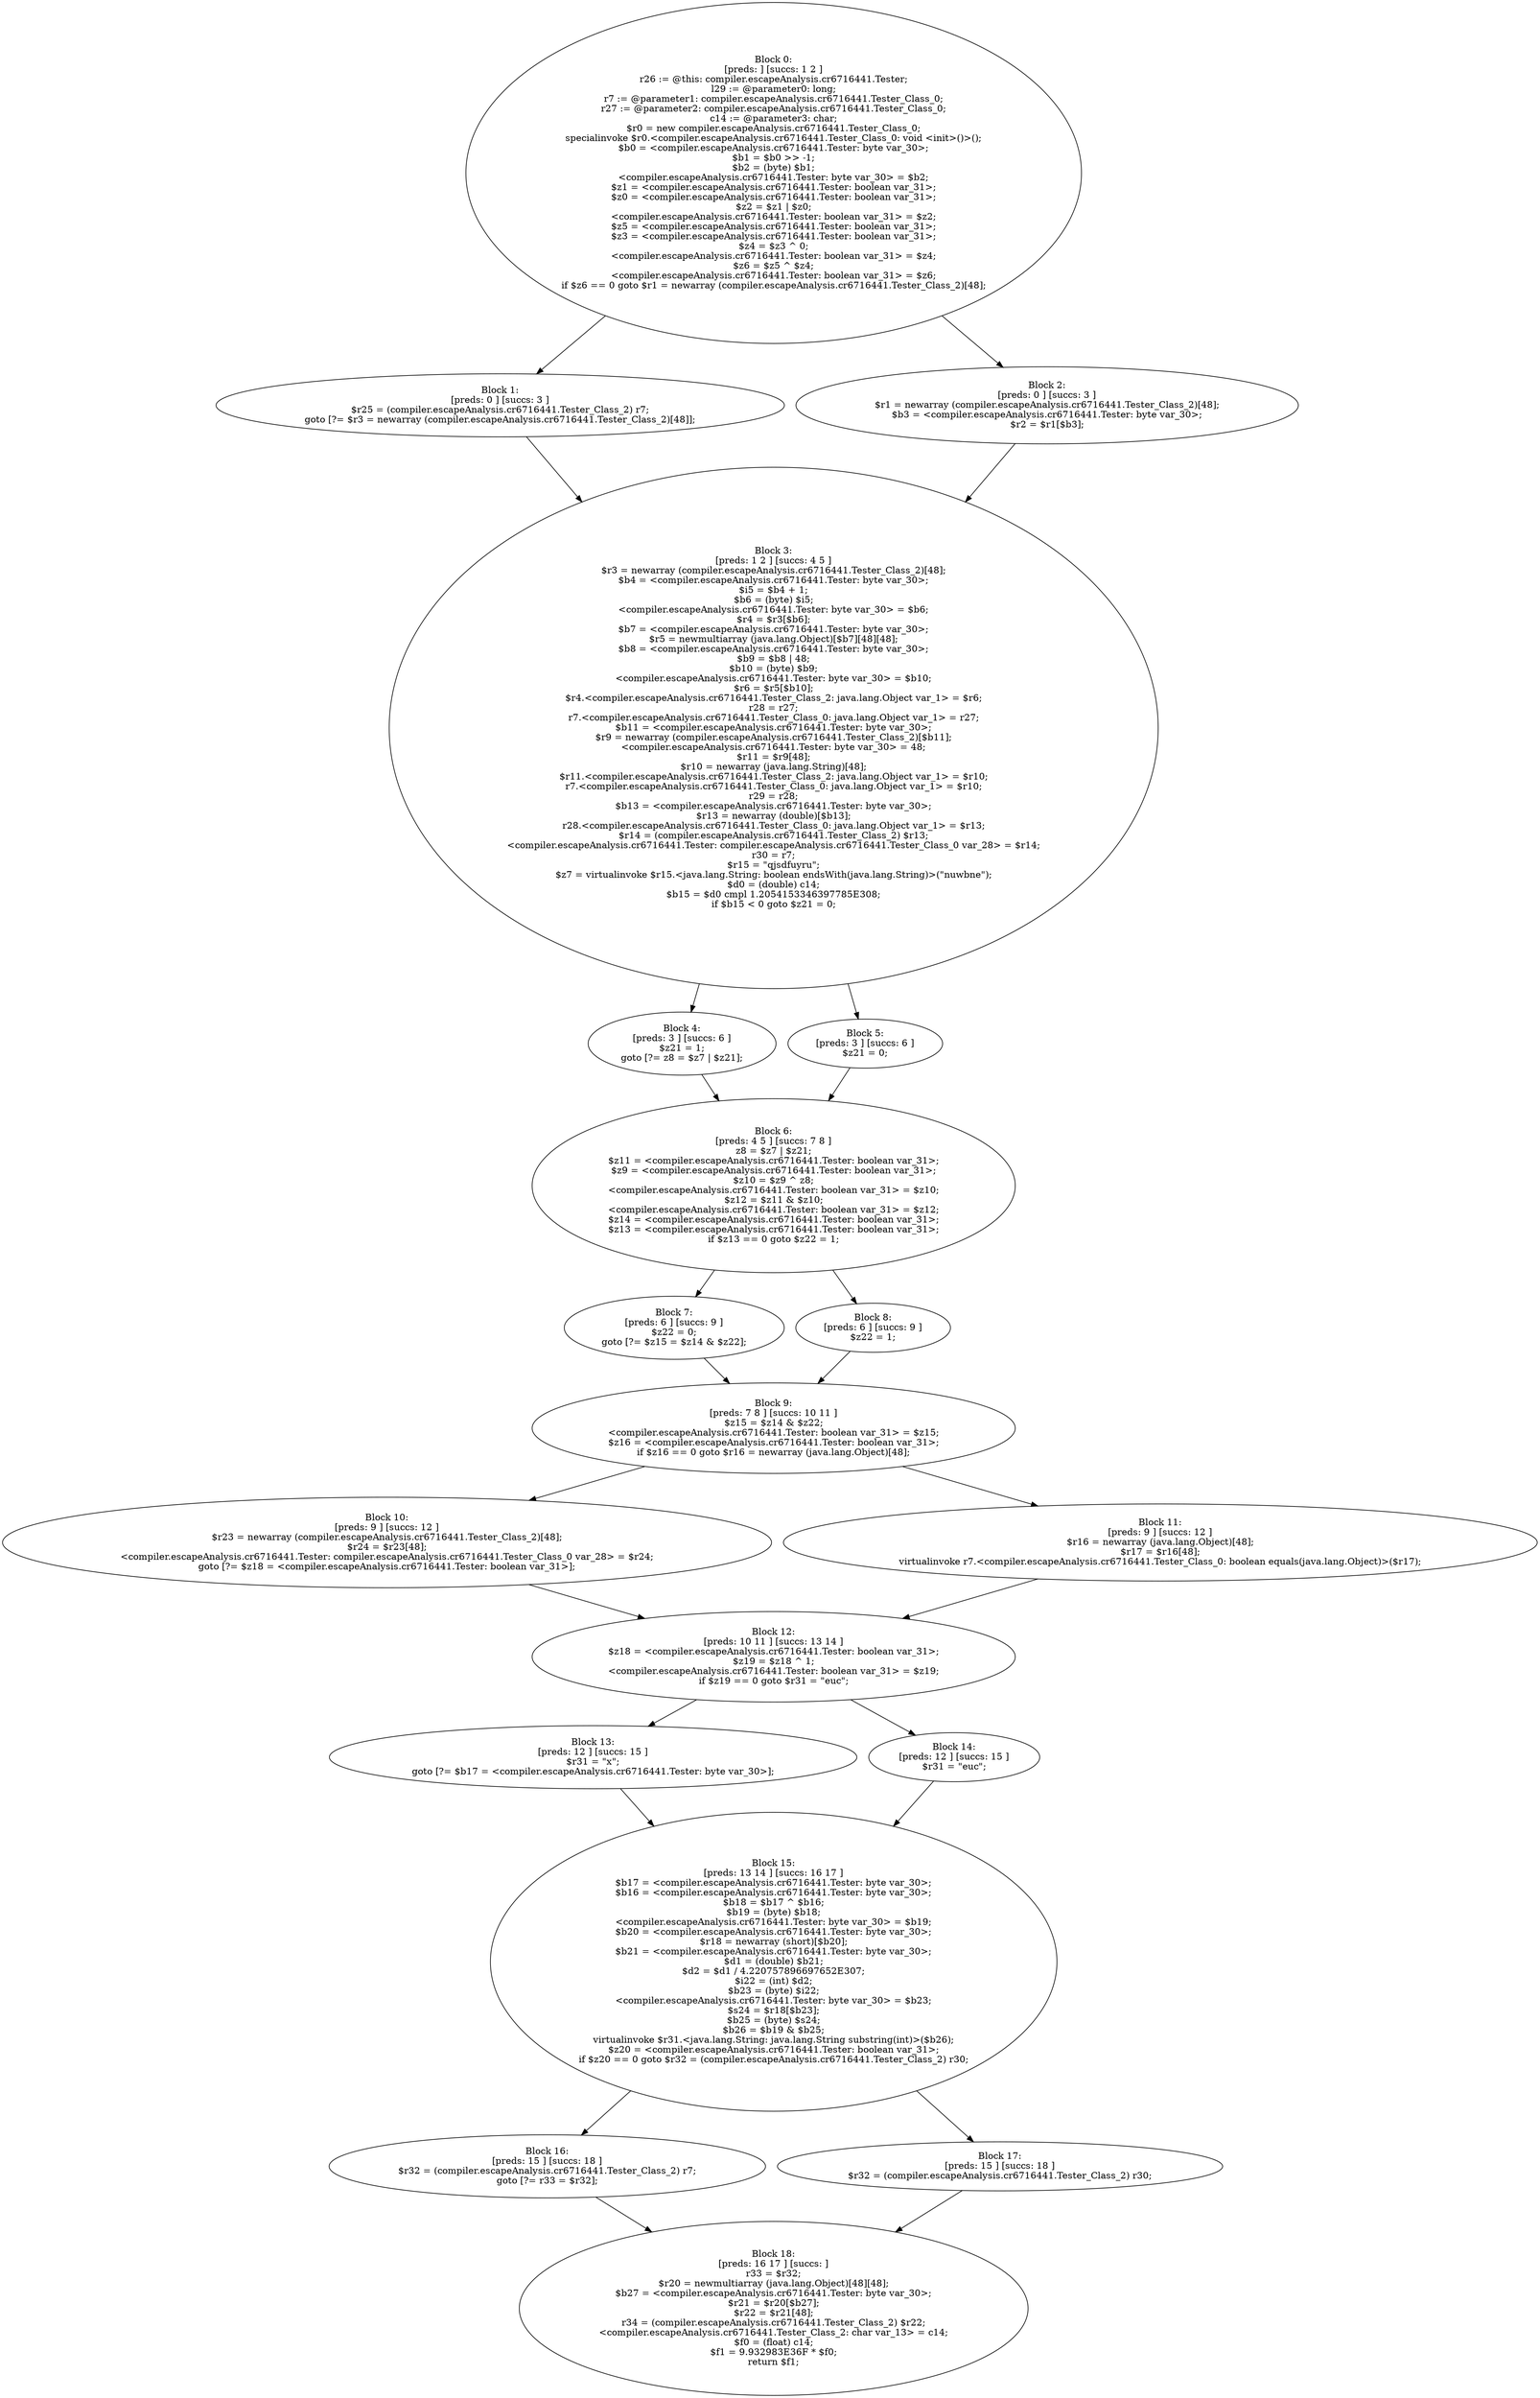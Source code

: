 digraph "unitGraph" {
    "Block 0:
[preds: ] [succs: 1 2 ]
r26 := @this: compiler.escapeAnalysis.cr6716441.Tester;
l29 := @parameter0: long;
r7 := @parameter1: compiler.escapeAnalysis.cr6716441.Tester_Class_0;
r27 := @parameter2: compiler.escapeAnalysis.cr6716441.Tester_Class_0;
c14 := @parameter3: char;
$r0 = new compiler.escapeAnalysis.cr6716441.Tester_Class_0;
specialinvoke $r0.<compiler.escapeAnalysis.cr6716441.Tester_Class_0: void <init>()>();
$b0 = <compiler.escapeAnalysis.cr6716441.Tester: byte var_30>;
$b1 = $b0 >> -1;
$b2 = (byte) $b1;
<compiler.escapeAnalysis.cr6716441.Tester: byte var_30> = $b2;
$z1 = <compiler.escapeAnalysis.cr6716441.Tester: boolean var_31>;
$z0 = <compiler.escapeAnalysis.cr6716441.Tester: boolean var_31>;
$z2 = $z1 | $z0;
<compiler.escapeAnalysis.cr6716441.Tester: boolean var_31> = $z2;
$z5 = <compiler.escapeAnalysis.cr6716441.Tester: boolean var_31>;
$z3 = <compiler.escapeAnalysis.cr6716441.Tester: boolean var_31>;
$z4 = $z3 ^ 0;
<compiler.escapeAnalysis.cr6716441.Tester: boolean var_31> = $z4;
$z6 = $z5 ^ $z4;
<compiler.escapeAnalysis.cr6716441.Tester: boolean var_31> = $z6;
if $z6 == 0 goto $r1 = newarray (compiler.escapeAnalysis.cr6716441.Tester_Class_2)[48];
"
    "Block 1:
[preds: 0 ] [succs: 3 ]
$r25 = (compiler.escapeAnalysis.cr6716441.Tester_Class_2) r7;
goto [?= $r3 = newarray (compiler.escapeAnalysis.cr6716441.Tester_Class_2)[48]];
"
    "Block 2:
[preds: 0 ] [succs: 3 ]
$r1 = newarray (compiler.escapeAnalysis.cr6716441.Tester_Class_2)[48];
$b3 = <compiler.escapeAnalysis.cr6716441.Tester: byte var_30>;
$r2 = $r1[$b3];
"
    "Block 3:
[preds: 1 2 ] [succs: 4 5 ]
$r3 = newarray (compiler.escapeAnalysis.cr6716441.Tester_Class_2)[48];
$b4 = <compiler.escapeAnalysis.cr6716441.Tester: byte var_30>;
$i5 = $b4 + 1;
$b6 = (byte) $i5;
<compiler.escapeAnalysis.cr6716441.Tester: byte var_30> = $b6;
$r4 = $r3[$b6];
$b7 = <compiler.escapeAnalysis.cr6716441.Tester: byte var_30>;
$r5 = newmultiarray (java.lang.Object)[$b7][48][48];
$b8 = <compiler.escapeAnalysis.cr6716441.Tester: byte var_30>;
$b9 = $b8 | 48;
$b10 = (byte) $b9;
<compiler.escapeAnalysis.cr6716441.Tester: byte var_30> = $b10;
$r6 = $r5[$b10];
$r4.<compiler.escapeAnalysis.cr6716441.Tester_Class_2: java.lang.Object var_1> = $r6;
r28 = r27;
r7.<compiler.escapeAnalysis.cr6716441.Tester_Class_0: java.lang.Object var_1> = r27;
$b11 = <compiler.escapeAnalysis.cr6716441.Tester: byte var_30>;
$r9 = newarray (compiler.escapeAnalysis.cr6716441.Tester_Class_2)[$b11];
<compiler.escapeAnalysis.cr6716441.Tester: byte var_30> = 48;
$r11 = $r9[48];
$r10 = newarray (java.lang.String)[48];
$r11.<compiler.escapeAnalysis.cr6716441.Tester_Class_2: java.lang.Object var_1> = $r10;
r7.<compiler.escapeAnalysis.cr6716441.Tester_Class_0: java.lang.Object var_1> = $r10;
r29 = r28;
$b13 = <compiler.escapeAnalysis.cr6716441.Tester: byte var_30>;
$r13 = newarray (double)[$b13];
r28.<compiler.escapeAnalysis.cr6716441.Tester_Class_0: java.lang.Object var_1> = $r13;
$r14 = (compiler.escapeAnalysis.cr6716441.Tester_Class_2) $r13;
<compiler.escapeAnalysis.cr6716441.Tester: compiler.escapeAnalysis.cr6716441.Tester_Class_0 var_28> = $r14;
r30 = r7;
$r15 = \"qjsdfuyru\";
$z7 = virtualinvoke $r15.<java.lang.String: boolean endsWith(java.lang.String)>(\"nuwbne\");
$d0 = (double) c14;
$b15 = $d0 cmpl 1.2054153346397785E308;
if $b15 < 0 goto $z21 = 0;
"
    "Block 4:
[preds: 3 ] [succs: 6 ]
$z21 = 1;
goto [?= z8 = $z7 | $z21];
"
    "Block 5:
[preds: 3 ] [succs: 6 ]
$z21 = 0;
"
    "Block 6:
[preds: 4 5 ] [succs: 7 8 ]
z8 = $z7 | $z21;
$z11 = <compiler.escapeAnalysis.cr6716441.Tester: boolean var_31>;
$z9 = <compiler.escapeAnalysis.cr6716441.Tester: boolean var_31>;
$z10 = $z9 ^ z8;
<compiler.escapeAnalysis.cr6716441.Tester: boolean var_31> = $z10;
$z12 = $z11 & $z10;
<compiler.escapeAnalysis.cr6716441.Tester: boolean var_31> = $z12;
$z14 = <compiler.escapeAnalysis.cr6716441.Tester: boolean var_31>;
$z13 = <compiler.escapeAnalysis.cr6716441.Tester: boolean var_31>;
if $z13 == 0 goto $z22 = 1;
"
    "Block 7:
[preds: 6 ] [succs: 9 ]
$z22 = 0;
goto [?= $z15 = $z14 & $z22];
"
    "Block 8:
[preds: 6 ] [succs: 9 ]
$z22 = 1;
"
    "Block 9:
[preds: 7 8 ] [succs: 10 11 ]
$z15 = $z14 & $z22;
<compiler.escapeAnalysis.cr6716441.Tester: boolean var_31> = $z15;
$z16 = <compiler.escapeAnalysis.cr6716441.Tester: boolean var_31>;
if $z16 == 0 goto $r16 = newarray (java.lang.Object)[48];
"
    "Block 10:
[preds: 9 ] [succs: 12 ]
$r23 = newarray (compiler.escapeAnalysis.cr6716441.Tester_Class_2)[48];
$r24 = $r23[48];
<compiler.escapeAnalysis.cr6716441.Tester: compiler.escapeAnalysis.cr6716441.Tester_Class_0 var_28> = $r24;
goto [?= $z18 = <compiler.escapeAnalysis.cr6716441.Tester: boolean var_31>];
"
    "Block 11:
[preds: 9 ] [succs: 12 ]
$r16 = newarray (java.lang.Object)[48];
$r17 = $r16[48];
virtualinvoke r7.<compiler.escapeAnalysis.cr6716441.Tester_Class_0: boolean equals(java.lang.Object)>($r17);
"
    "Block 12:
[preds: 10 11 ] [succs: 13 14 ]
$z18 = <compiler.escapeAnalysis.cr6716441.Tester: boolean var_31>;
$z19 = $z18 ^ 1;
<compiler.escapeAnalysis.cr6716441.Tester: boolean var_31> = $z19;
if $z19 == 0 goto $r31 = \"euc\";
"
    "Block 13:
[preds: 12 ] [succs: 15 ]
$r31 = \"x\";
goto [?= $b17 = <compiler.escapeAnalysis.cr6716441.Tester: byte var_30>];
"
    "Block 14:
[preds: 12 ] [succs: 15 ]
$r31 = \"euc\";
"
    "Block 15:
[preds: 13 14 ] [succs: 16 17 ]
$b17 = <compiler.escapeAnalysis.cr6716441.Tester: byte var_30>;
$b16 = <compiler.escapeAnalysis.cr6716441.Tester: byte var_30>;
$b18 = $b17 ^ $b16;
$b19 = (byte) $b18;
<compiler.escapeAnalysis.cr6716441.Tester: byte var_30> = $b19;
$b20 = <compiler.escapeAnalysis.cr6716441.Tester: byte var_30>;
$r18 = newarray (short)[$b20];
$b21 = <compiler.escapeAnalysis.cr6716441.Tester: byte var_30>;
$d1 = (double) $b21;
$d2 = $d1 / 4.220757896697652E307;
$i22 = (int) $d2;
$b23 = (byte) $i22;
<compiler.escapeAnalysis.cr6716441.Tester: byte var_30> = $b23;
$s24 = $r18[$b23];
$b25 = (byte) $s24;
$b26 = $b19 & $b25;
virtualinvoke $r31.<java.lang.String: java.lang.String substring(int)>($b26);
$z20 = <compiler.escapeAnalysis.cr6716441.Tester: boolean var_31>;
if $z20 == 0 goto $r32 = (compiler.escapeAnalysis.cr6716441.Tester_Class_2) r30;
"
    "Block 16:
[preds: 15 ] [succs: 18 ]
$r32 = (compiler.escapeAnalysis.cr6716441.Tester_Class_2) r7;
goto [?= r33 = $r32];
"
    "Block 17:
[preds: 15 ] [succs: 18 ]
$r32 = (compiler.escapeAnalysis.cr6716441.Tester_Class_2) r30;
"
    "Block 18:
[preds: 16 17 ] [succs: ]
r33 = $r32;
$r20 = newmultiarray (java.lang.Object)[48][48];
$b27 = <compiler.escapeAnalysis.cr6716441.Tester: byte var_30>;
$r21 = $r20[$b27];
$r22 = $r21[48];
r34 = (compiler.escapeAnalysis.cr6716441.Tester_Class_2) $r22;
<compiler.escapeAnalysis.cr6716441.Tester_Class_2: char var_13> = c14;
$f0 = (float) c14;
$f1 = 9.932983E36F * $f0;
return $f1;
"
    "Block 0:
[preds: ] [succs: 1 2 ]
r26 := @this: compiler.escapeAnalysis.cr6716441.Tester;
l29 := @parameter0: long;
r7 := @parameter1: compiler.escapeAnalysis.cr6716441.Tester_Class_0;
r27 := @parameter2: compiler.escapeAnalysis.cr6716441.Tester_Class_0;
c14 := @parameter3: char;
$r0 = new compiler.escapeAnalysis.cr6716441.Tester_Class_0;
specialinvoke $r0.<compiler.escapeAnalysis.cr6716441.Tester_Class_0: void <init>()>();
$b0 = <compiler.escapeAnalysis.cr6716441.Tester: byte var_30>;
$b1 = $b0 >> -1;
$b2 = (byte) $b1;
<compiler.escapeAnalysis.cr6716441.Tester: byte var_30> = $b2;
$z1 = <compiler.escapeAnalysis.cr6716441.Tester: boolean var_31>;
$z0 = <compiler.escapeAnalysis.cr6716441.Tester: boolean var_31>;
$z2 = $z1 | $z0;
<compiler.escapeAnalysis.cr6716441.Tester: boolean var_31> = $z2;
$z5 = <compiler.escapeAnalysis.cr6716441.Tester: boolean var_31>;
$z3 = <compiler.escapeAnalysis.cr6716441.Tester: boolean var_31>;
$z4 = $z3 ^ 0;
<compiler.escapeAnalysis.cr6716441.Tester: boolean var_31> = $z4;
$z6 = $z5 ^ $z4;
<compiler.escapeAnalysis.cr6716441.Tester: boolean var_31> = $z6;
if $z6 == 0 goto $r1 = newarray (compiler.escapeAnalysis.cr6716441.Tester_Class_2)[48];
"->"Block 1:
[preds: 0 ] [succs: 3 ]
$r25 = (compiler.escapeAnalysis.cr6716441.Tester_Class_2) r7;
goto [?= $r3 = newarray (compiler.escapeAnalysis.cr6716441.Tester_Class_2)[48]];
";
    "Block 0:
[preds: ] [succs: 1 2 ]
r26 := @this: compiler.escapeAnalysis.cr6716441.Tester;
l29 := @parameter0: long;
r7 := @parameter1: compiler.escapeAnalysis.cr6716441.Tester_Class_0;
r27 := @parameter2: compiler.escapeAnalysis.cr6716441.Tester_Class_0;
c14 := @parameter3: char;
$r0 = new compiler.escapeAnalysis.cr6716441.Tester_Class_0;
specialinvoke $r0.<compiler.escapeAnalysis.cr6716441.Tester_Class_0: void <init>()>();
$b0 = <compiler.escapeAnalysis.cr6716441.Tester: byte var_30>;
$b1 = $b0 >> -1;
$b2 = (byte) $b1;
<compiler.escapeAnalysis.cr6716441.Tester: byte var_30> = $b2;
$z1 = <compiler.escapeAnalysis.cr6716441.Tester: boolean var_31>;
$z0 = <compiler.escapeAnalysis.cr6716441.Tester: boolean var_31>;
$z2 = $z1 | $z0;
<compiler.escapeAnalysis.cr6716441.Tester: boolean var_31> = $z2;
$z5 = <compiler.escapeAnalysis.cr6716441.Tester: boolean var_31>;
$z3 = <compiler.escapeAnalysis.cr6716441.Tester: boolean var_31>;
$z4 = $z3 ^ 0;
<compiler.escapeAnalysis.cr6716441.Tester: boolean var_31> = $z4;
$z6 = $z5 ^ $z4;
<compiler.escapeAnalysis.cr6716441.Tester: boolean var_31> = $z6;
if $z6 == 0 goto $r1 = newarray (compiler.escapeAnalysis.cr6716441.Tester_Class_2)[48];
"->"Block 2:
[preds: 0 ] [succs: 3 ]
$r1 = newarray (compiler.escapeAnalysis.cr6716441.Tester_Class_2)[48];
$b3 = <compiler.escapeAnalysis.cr6716441.Tester: byte var_30>;
$r2 = $r1[$b3];
";
    "Block 1:
[preds: 0 ] [succs: 3 ]
$r25 = (compiler.escapeAnalysis.cr6716441.Tester_Class_2) r7;
goto [?= $r3 = newarray (compiler.escapeAnalysis.cr6716441.Tester_Class_2)[48]];
"->"Block 3:
[preds: 1 2 ] [succs: 4 5 ]
$r3 = newarray (compiler.escapeAnalysis.cr6716441.Tester_Class_2)[48];
$b4 = <compiler.escapeAnalysis.cr6716441.Tester: byte var_30>;
$i5 = $b4 + 1;
$b6 = (byte) $i5;
<compiler.escapeAnalysis.cr6716441.Tester: byte var_30> = $b6;
$r4 = $r3[$b6];
$b7 = <compiler.escapeAnalysis.cr6716441.Tester: byte var_30>;
$r5 = newmultiarray (java.lang.Object)[$b7][48][48];
$b8 = <compiler.escapeAnalysis.cr6716441.Tester: byte var_30>;
$b9 = $b8 | 48;
$b10 = (byte) $b9;
<compiler.escapeAnalysis.cr6716441.Tester: byte var_30> = $b10;
$r6 = $r5[$b10];
$r4.<compiler.escapeAnalysis.cr6716441.Tester_Class_2: java.lang.Object var_1> = $r6;
r28 = r27;
r7.<compiler.escapeAnalysis.cr6716441.Tester_Class_0: java.lang.Object var_1> = r27;
$b11 = <compiler.escapeAnalysis.cr6716441.Tester: byte var_30>;
$r9 = newarray (compiler.escapeAnalysis.cr6716441.Tester_Class_2)[$b11];
<compiler.escapeAnalysis.cr6716441.Tester: byte var_30> = 48;
$r11 = $r9[48];
$r10 = newarray (java.lang.String)[48];
$r11.<compiler.escapeAnalysis.cr6716441.Tester_Class_2: java.lang.Object var_1> = $r10;
r7.<compiler.escapeAnalysis.cr6716441.Tester_Class_0: java.lang.Object var_1> = $r10;
r29 = r28;
$b13 = <compiler.escapeAnalysis.cr6716441.Tester: byte var_30>;
$r13 = newarray (double)[$b13];
r28.<compiler.escapeAnalysis.cr6716441.Tester_Class_0: java.lang.Object var_1> = $r13;
$r14 = (compiler.escapeAnalysis.cr6716441.Tester_Class_2) $r13;
<compiler.escapeAnalysis.cr6716441.Tester: compiler.escapeAnalysis.cr6716441.Tester_Class_0 var_28> = $r14;
r30 = r7;
$r15 = \"qjsdfuyru\";
$z7 = virtualinvoke $r15.<java.lang.String: boolean endsWith(java.lang.String)>(\"nuwbne\");
$d0 = (double) c14;
$b15 = $d0 cmpl 1.2054153346397785E308;
if $b15 < 0 goto $z21 = 0;
";
    "Block 2:
[preds: 0 ] [succs: 3 ]
$r1 = newarray (compiler.escapeAnalysis.cr6716441.Tester_Class_2)[48];
$b3 = <compiler.escapeAnalysis.cr6716441.Tester: byte var_30>;
$r2 = $r1[$b3];
"->"Block 3:
[preds: 1 2 ] [succs: 4 5 ]
$r3 = newarray (compiler.escapeAnalysis.cr6716441.Tester_Class_2)[48];
$b4 = <compiler.escapeAnalysis.cr6716441.Tester: byte var_30>;
$i5 = $b4 + 1;
$b6 = (byte) $i5;
<compiler.escapeAnalysis.cr6716441.Tester: byte var_30> = $b6;
$r4 = $r3[$b6];
$b7 = <compiler.escapeAnalysis.cr6716441.Tester: byte var_30>;
$r5 = newmultiarray (java.lang.Object)[$b7][48][48];
$b8 = <compiler.escapeAnalysis.cr6716441.Tester: byte var_30>;
$b9 = $b8 | 48;
$b10 = (byte) $b9;
<compiler.escapeAnalysis.cr6716441.Tester: byte var_30> = $b10;
$r6 = $r5[$b10];
$r4.<compiler.escapeAnalysis.cr6716441.Tester_Class_2: java.lang.Object var_1> = $r6;
r28 = r27;
r7.<compiler.escapeAnalysis.cr6716441.Tester_Class_0: java.lang.Object var_1> = r27;
$b11 = <compiler.escapeAnalysis.cr6716441.Tester: byte var_30>;
$r9 = newarray (compiler.escapeAnalysis.cr6716441.Tester_Class_2)[$b11];
<compiler.escapeAnalysis.cr6716441.Tester: byte var_30> = 48;
$r11 = $r9[48];
$r10 = newarray (java.lang.String)[48];
$r11.<compiler.escapeAnalysis.cr6716441.Tester_Class_2: java.lang.Object var_1> = $r10;
r7.<compiler.escapeAnalysis.cr6716441.Tester_Class_0: java.lang.Object var_1> = $r10;
r29 = r28;
$b13 = <compiler.escapeAnalysis.cr6716441.Tester: byte var_30>;
$r13 = newarray (double)[$b13];
r28.<compiler.escapeAnalysis.cr6716441.Tester_Class_0: java.lang.Object var_1> = $r13;
$r14 = (compiler.escapeAnalysis.cr6716441.Tester_Class_2) $r13;
<compiler.escapeAnalysis.cr6716441.Tester: compiler.escapeAnalysis.cr6716441.Tester_Class_0 var_28> = $r14;
r30 = r7;
$r15 = \"qjsdfuyru\";
$z7 = virtualinvoke $r15.<java.lang.String: boolean endsWith(java.lang.String)>(\"nuwbne\");
$d0 = (double) c14;
$b15 = $d0 cmpl 1.2054153346397785E308;
if $b15 < 0 goto $z21 = 0;
";
    "Block 3:
[preds: 1 2 ] [succs: 4 5 ]
$r3 = newarray (compiler.escapeAnalysis.cr6716441.Tester_Class_2)[48];
$b4 = <compiler.escapeAnalysis.cr6716441.Tester: byte var_30>;
$i5 = $b4 + 1;
$b6 = (byte) $i5;
<compiler.escapeAnalysis.cr6716441.Tester: byte var_30> = $b6;
$r4 = $r3[$b6];
$b7 = <compiler.escapeAnalysis.cr6716441.Tester: byte var_30>;
$r5 = newmultiarray (java.lang.Object)[$b7][48][48];
$b8 = <compiler.escapeAnalysis.cr6716441.Tester: byte var_30>;
$b9 = $b8 | 48;
$b10 = (byte) $b9;
<compiler.escapeAnalysis.cr6716441.Tester: byte var_30> = $b10;
$r6 = $r5[$b10];
$r4.<compiler.escapeAnalysis.cr6716441.Tester_Class_2: java.lang.Object var_1> = $r6;
r28 = r27;
r7.<compiler.escapeAnalysis.cr6716441.Tester_Class_0: java.lang.Object var_1> = r27;
$b11 = <compiler.escapeAnalysis.cr6716441.Tester: byte var_30>;
$r9 = newarray (compiler.escapeAnalysis.cr6716441.Tester_Class_2)[$b11];
<compiler.escapeAnalysis.cr6716441.Tester: byte var_30> = 48;
$r11 = $r9[48];
$r10 = newarray (java.lang.String)[48];
$r11.<compiler.escapeAnalysis.cr6716441.Tester_Class_2: java.lang.Object var_1> = $r10;
r7.<compiler.escapeAnalysis.cr6716441.Tester_Class_0: java.lang.Object var_1> = $r10;
r29 = r28;
$b13 = <compiler.escapeAnalysis.cr6716441.Tester: byte var_30>;
$r13 = newarray (double)[$b13];
r28.<compiler.escapeAnalysis.cr6716441.Tester_Class_0: java.lang.Object var_1> = $r13;
$r14 = (compiler.escapeAnalysis.cr6716441.Tester_Class_2) $r13;
<compiler.escapeAnalysis.cr6716441.Tester: compiler.escapeAnalysis.cr6716441.Tester_Class_0 var_28> = $r14;
r30 = r7;
$r15 = \"qjsdfuyru\";
$z7 = virtualinvoke $r15.<java.lang.String: boolean endsWith(java.lang.String)>(\"nuwbne\");
$d0 = (double) c14;
$b15 = $d0 cmpl 1.2054153346397785E308;
if $b15 < 0 goto $z21 = 0;
"->"Block 4:
[preds: 3 ] [succs: 6 ]
$z21 = 1;
goto [?= z8 = $z7 | $z21];
";
    "Block 3:
[preds: 1 2 ] [succs: 4 5 ]
$r3 = newarray (compiler.escapeAnalysis.cr6716441.Tester_Class_2)[48];
$b4 = <compiler.escapeAnalysis.cr6716441.Tester: byte var_30>;
$i5 = $b4 + 1;
$b6 = (byte) $i5;
<compiler.escapeAnalysis.cr6716441.Tester: byte var_30> = $b6;
$r4 = $r3[$b6];
$b7 = <compiler.escapeAnalysis.cr6716441.Tester: byte var_30>;
$r5 = newmultiarray (java.lang.Object)[$b7][48][48];
$b8 = <compiler.escapeAnalysis.cr6716441.Tester: byte var_30>;
$b9 = $b8 | 48;
$b10 = (byte) $b9;
<compiler.escapeAnalysis.cr6716441.Tester: byte var_30> = $b10;
$r6 = $r5[$b10];
$r4.<compiler.escapeAnalysis.cr6716441.Tester_Class_2: java.lang.Object var_1> = $r6;
r28 = r27;
r7.<compiler.escapeAnalysis.cr6716441.Tester_Class_0: java.lang.Object var_1> = r27;
$b11 = <compiler.escapeAnalysis.cr6716441.Tester: byte var_30>;
$r9 = newarray (compiler.escapeAnalysis.cr6716441.Tester_Class_2)[$b11];
<compiler.escapeAnalysis.cr6716441.Tester: byte var_30> = 48;
$r11 = $r9[48];
$r10 = newarray (java.lang.String)[48];
$r11.<compiler.escapeAnalysis.cr6716441.Tester_Class_2: java.lang.Object var_1> = $r10;
r7.<compiler.escapeAnalysis.cr6716441.Tester_Class_0: java.lang.Object var_1> = $r10;
r29 = r28;
$b13 = <compiler.escapeAnalysis.cr6716441.Tester: byte var_30>;
$r13 = newarray (double)[$b13];
r28.<compiler.escapeAnalysis.cr6716441.Tester_Class_0: java.lang.Object var_1> = $r13;
$r14 = (compiler.escapeAnalysis.cr6716441.Tester_Class_2) $r13;
<compiler.escapeAnalysis.cr6716441.Tester: compiler.escapeAnalysis.cr6716441.Tester_Class_0 var_28> = $r14;
r30 = r7;
$r15 = \"qjsdfuyru\";
$z7 = virtualinvoke $r15.<java.lang.String: boolean endsWith(java.lang.String)>(\"nuwbne\");
$d0 = (double) c14;
$b15 = $d0 cmpl 1.2054153346397785E308;
if $b15 < 0 goto $z21 = 0;
"->"Block 5:
[preds: 3 ] [succs: 6 ]
$z21 = 0;
";
    "Block 4:
[preds: 3 ] [succs: 6 ]
$z21 = 1;
goto [?= z8 = $z7 | $z21];
"->"Block 6:
[preds: 4 5 ] [succs: 7 8 ]
z8 = $z7 | $z21;
$z11 = <compiler.escapeAnalysis.cr6716441.Tester: boolean var_31>;
$z9 = <compiler.escapeAnalysis.cr6716441.Tester: boolean var_31>;
$z10 = $z9 ^ z8;
<compiler.escapeAnalysis.cr6716441.Tester: boolean var_31> = $z10;
$z12 = $z11 & $z10;
<compiler.escapeAnalysis.cr6716441.Tester: boolean var_31> = $z12;
$z14 = <compiler.escapeAnalysis.cr6716441.Tester: boolean var_31>;
$z13 = <compiler.escapeAnalysis.cr6716441.Tester: boolean var_31>;
if $z13 == 0 goto $z22 = 1;
";
    "Block 5:
[preds: 3 ] [succs: 6 ]
$z21 = 0;
"->"Block 6:
[preds: 4 5 ] [succs: 7 8 ]
z8 = $z7 | $z21;
$z11 = <compiler.escapeAnalysis.cr6716441.Tester: boolean var_31>;
$z9 = <compiler.escapeAnalysis.cr6716441.Tester: boolean var_31>;
$z10 = $z9 ^ z8;
<compiler.escapeAnalysis.cr6716441.Tester: boolean var_31> = $z10;
$z12 = $z11 & $z10;
<compiler.escapeAnalysis.cr6716441.Tester: boolean var_31> = $z12;
$z14 = <compiler.escapeAnalysis.cr6716441.Tester: boolean var_31>;
$z13 = <compiler.escapeAnalysis.cr6716441.Tester: boolean var_31>;
if $z13 == 0 goto $z22 = 1;
";
    "Block 6:
[preds: 4 5 ] [succs: 7 8 ]
z8 = $z7 | $z21;
$z11 = <compiler.escapeAnalysis.cr6716441.Tester: boolean var_31>;
$z9 = <compiler.escapeAnalysis.cr6716441.Tester: boolean var_31>;
$z10 = $z9 ^ z8;
<compiler.escapeAnalysis.cr6716441.Tester: boolean var_31> = $z10;
$z12 = $z11 & $z10;
<compiler.escapeAnalysis.cr6716441.Tester: boolean var_31> = $z12;
$z14 = <compiler.escapeAnalysis.cr6716441.Tester: boolean var_31>;
$z13 = <compiler.escapeAnalysis.cr6716441.Tester: boolean var_31>;
if $z13 == 0 goto $z22 = 1;
"->"Block 7:
[preds: 6 ] [succs: 9 ]
$z22 = 0;
goto [?= $z15 = $z14 & $z22];
";
    "Block 6:
[preds: 4 5 ] [succs: 7 8 ]
z8 = $z7 | $z21;
$z11 = <compiler.escapeAnalysis.cr6716441.Tester: boolean var_31>;
$z9 = <compiler.escapeAnalysis.cr6716441.Tester: boolean var_31>;
$z10 = $z9 ^ z8;
<compiler.escapeAnalysis.cr6716441.Tester: boolean var_31> = $z10;
$z12 = $z11 & $z10;
<compiler.escapeAnalysis.cr6716441.Tester: boolean var_31> = $z12;
$z14 = <compiler.escapeAnalysis.cr6716441.Tester: boolean var_31>;
$z13 = <compiler.escapeAnalysis.cr6716441.Tester: boolean var_31>;
if $z13 == 0 goto $z22 = 1;
"->"Block 8:
[preds: 6 ] [succs: 9 ]
$z22 = 1;
";
    "Block 7:
[preds: 6 ] [succs: 9 ]
$z22 = 0;
goto [?= $z15 = $z14 & $z22];
"->"Block 9:
[preds: 7 8 ] [succs: 10 11 ]
$z15 = $z14 & $z22;
<compiler.escapeAnalysis.cr6716441.Tester: boolean var_31> = $z15;
$z16 = <compiler.escapeAnalysis.cr6716441.Tester: boolean var_31>;
if $z16 == 0 goto $r16 = newarray (java.lang.Object)[48];
";
    "Block 8:
[preds: 6 ] [succs: 9 ]
$z22 = 1;
"->"Block 9:
[preds: 7 8 ] [succs: 10 11 ]
$z15 = $z14 & $z22;
<compiler.escapeAnalysis.cr6716441.Tester: boolean var_31> = $z15;
$z16 = <compiler.escapeAnalysis.cr6716441.Tester: boolean var_31>;
if $z16 == 0 goto $r16 = newarray (java.lang.Object)[48];
";
    "Block 9:
[preds: 7 8 ] [succs: 10 11 ]
$z15 = $z14 & $z22;
<compiler.escapeAnalysis.cr6716441.Tester: boolean var_31> = $z15;
$z16 = <compiler.escapeAnalysis.cr6716441.Tester: boolean var_31>;
if $z16 == 0 goto $r16 = newarray (java.lang.Object)[48];
"->"Block 10:
[preds: 9 ] [succs: 12 ]
$r23 = newarray (compiler.escapeAnalysis.cr6716441.Tester_Class_2)[48];
$r24 = $r23[48];
<compiler.escapeAnalysis.cr6716441.Tester: compiler.escapeAnalysis.cr6716441.Tester_Class_0 var_28> = $r24;
goto [?= $z18 = <compiler.escapeAnalysis.cr6716441.Tester: boolean var_31>];
";
    "Block 9:
[preds: 7 8 ] [succs: 10 11 ]
$z15 = $z14 & $z22;
<compiler.escapeAnalysis.cr6716441.Tester: boolean var_31> = $z15;
$z16 = <compiler.escapeAnalysis.cr6716441.Tester: boolean var_31>;
if $z16 == 0 goto $r16 = newarray (java.lang.Object)[48];
"->"Block 11:
[preds: 9 ] [succs: 12 ]
$r16 = newarray (java.lang.Object)[48];
$r17 = $r16[48];
virtualinvoke r7.<compiler.escapeAnalysis.cr6716441.Tester_Class_0: boolean equals(java.lang.Object)>($r17);
";
    "Block 10:
[preds: 9 ] [succs: 12 ]
$r23 = newarray (compiler.escapeAnalysis.cr6716441.Tester_Class_2)[48];
$r24 = $r23[48];
<compiler.escapeAnalysis.cr6716441.Tester: compiler.escapeAnalysis.cr6716441.Tester_Class_0 var_28> = $r24;
goto [?= $z18 = <compiler.escapeAnalysis.cr6716441.Tester: boolean var_31>];
"->"Block 12:
[preds: 10 11 ] [succs: 13 14 ]
$z18 = <compiler.escapeAnalysis.cr6716441.Tester: boolean var_31>;
$z19 = $z18 ^ 1;
<compiler.escapeAnalysis.cr6716441.Tester: boolean var_31> = $z19;
if $z19 == 0 goto $r31 = \"euc\";
";
    "Block 11:
[preds: 9 ] [succs: 12 ]
$r16 = newarray (java.lang.Object)[48];
$r17 = $r16[48];
virtualinvoke r7.<compiler.escapeAnalysis.cr6716441.Tester_Class_0: boolean equals(java.lang.Object)>($r17);
"->"Block 12:
[preds: 10 11 ] [succs: 13 14 ]
$z18 = <compiler.escapeAnalysis.cr6716441.Tester: boolean var_31>;
$z19 = $z18 ^ 1;
<compiler.escapeAnalysis.cr6716441.Tester: boolean var_31> = $z19;
if $z19 == 0 goto $r31 = \"euc\";
";
    "Block 12:
[preds: 10 11 ] [succs: 13 14 ]
$z18 = <compiler.escapeAnalysis.cr6716441.Tester: boolean var_31>;
$z19 = $z18 ^ 1;
<compiler.escapeAnalysis.cr6716441.Tester: boolean var_31> = $z19;
if $z19 == 0 goto $r31 = \"euc\";
"->"Block 13:
[preds: 12 ] [succs: 15 ]
$r31 = \"x\";
goto [?= $b17 = <compiler.escapeAnalysis.cr6716441.Tester: byte var_30>];
";
    "Block 12:
[preds: 10 11 ] [succs: 13 14 ]
$z18 = <compiler.escapeAnalysis.cr6716441.Tester: boolean var_31>;
$z19 = $z18 ^ 1;
<compiler.escapeAnalysis.cr6716441.Tester: boolean var_31> = $z19;
if $z19 == 0 goto $r31 = \"euc\";
"->"Block 14:
[preds: 12 ] [succs: 15 ]
$r31 = \"euc\";
";
    "Block 13:
[preds: 12 ] [succs: 15 ]
$r31 = \"x\";
goto [?= $b17 = <compiler.escapeAnalysis.cr6716441.Tester: byte var_30>];
"->"Block 15:
[preds: 13 14 ] [succs: 16 17 ]
$b17 = <compiler.escapeAnalysis.cr6716441.Tester: byte var_30>;
$b16 = <compiler.escapeAnalysis.cr6716441.Tester: byte var_30>;
$b18 = $b17 ^ $b16;
$b19 = (byte) $b18;
<compiler.escapeAnalysis.cr6716441.Tester: byte var_30> = $b19;
$b20 = <compiler.escapeAnalysis.cr6716441.Tester: byte var_30>;
$r18 = newarray (short)[$b20];
$b21 = <compiler.escapeAnalysis.cr6716441.Tester: byte var_30>;
$d1 = (double) $b21;
$d2 = $d1 / 4.220757896697652E307;
$i22 = (int) $d2;
$b23 = (byte) $i22;
<compiler.escapeAnalysis.cr6716441.Tester: byte var_30> = $b23;
$s24 = $r18[$b23];
$b25 = (byte) $s24;
$b26 = $b19 & $b25;
virtualinvoke $r31.<java.lang.String: java.lang.String substring(int)>($b26);
$z20 = <compiler.escapeAnalysis.cr6716441.Tester: boolean var_31>;
if $z20 == 0 goto $r32 = (compiler.escapeAnalysis.cr6716441.Tester_Class_2) r30;
";
    "Block 14:
[preds: 12 ] [succs: 15 ]
$r31 = \"euc\";
"->"Block 15:
[preds: 13 14 ] [succs: 16 17 ]
$b17 = <compiler.escapeAnalysis.cr6716441.Tester: byte var_30>;
$b16 = <compiler.escapeAnalysis.cr6716441.Tester: byte var_30>;
$b18 = $b17 ^ $b16;
$b19 = (byte) $b18;
<compiler.escapeAnalysis.cr6716441.Tester: byte var_30> = $b19;
$b20 = <compiler.escapeAnalysis.cr6716441.Tester: byte var_30>;
$r18 = newarray (short)[$b20];
$b21 = <compiler.escapeAnalysis.cr6716441.Tester: byte var_30>;
$d1 = (double) $b21;
$d2 = $d1 / 4.220757896697652E307;
$i22 = (int) $d2;
$b23 = (byte) $i22;
<compiler.escapeAnalysis.cr6716441.Tester: byte var_30> = $b23;
$s24 = $r18[$b23];
$b25 = (byte) $s24;
$b26 = $b19 & $b25;
virtualinvoke $r31.<java.lang.String: java.lang.String substring(int)>($b26);
$z20 = <compiler.escapeAnalysis.cr6716441.Tester: boolean var_31>;
if $z20 == 0 goto $r32 = (compiler.escapeAnalysis.cr6716441.Tester_Class_2) r30;
";
    "Block 15:
[preds: 13 14 ] [succs: 16 17 ]
$b17 = <compiler.escapeAnalysis.cr6716441.Tester: byte var_30>;
$b16 = <compiler.escapeAnalysis.cr6716441.Tester: byte var_30>;
$b18 = $b17 ^ $b16;
$b19 = (byte) $b18;
<compiler.escapeAnalysis.cr6716441.Tester: byte var_30> = $b19;
$b20 = <compiler.escapeAnalysis.cr6716441.Tester: byte var_30>;
$r18 = newarray (short)[$b20];
$b21 = <compiler.escapeAnalysis.cr6716441.Tester: byte var_30>;
$d1 = (double) $b21;
$d2 = $d1 / 4.220757896697652E307;
$i22 = (int) $d2;
$b23 = (byte) $i22;
<compiler.escapeAnalysis.cr6716441.Tester: byte var_30> = $b23;
$s24 = $r18[$b23];
$b25 = (byte) $s24;
$b26 = $b19 & $b25;
virtualinvoke $r31.<java.lang.String: java.lang.String substring(int)>($b26);
$z20 = <compiler.escapeAnalysis.cr6716441.Tester: boolean var_31>;
if $z20 == 0 goto $r32 = (compiler.escapeAnalysis.cr6716441.Tester_Class_2) r30;
"->"Block 16:
[preds: 15 ] [succs: 18 ]
$r32 = (compiler.escapeAnalysis.cr6716441.Tester_Class_2) r7;
goto [?= r33 = $r32];
";
    "Block 15:
[preds: 13 14 ] [succs: 16 17 ]
$b17 = <compiler.escapeAnalysis.cr6716441.Tester: byte var_30>;
$b16 = <compiler.escapeAnalysis.cr6716441.Tester: byte var_30>;
$b18 = $b17 ^ $b16;
$b19 = (byte) $b18;
<compiler.escapeAnalysis.cr6716441.Tester: byte var_30> = $b19;
$b20 = <compiler.escapeAnalysis.cr6716441.Tester: byte var_30>;
$r18 = newarray (short)[$b20];
$b21 = <compiler.escapeAnalysis.cr6716441.Tester: byte var_30>;
$d1 = (double) $b21;
$d2 = $d1 / 4.220757896697652E307;
$i22 = (int) $d2;
$b23 = (byte) $i22;
<compiler.escapeAnalysis.cr6716441.Tester: byte var_30> = $b23;
$s24 = $r18[$b23];
$b25 = (byte) $s24;
$b26 = $b19 & $b25;
virtualinvoke $r31.<java.lang.String: java.lang.String substring(int)>($b26);
$z20 = <compiler.escapeAnalysis.cr6716441.Tester: boolean var_31>;
if $z20 == 0 goto $r32 = (compiler.escapeAnalysis.cr6716441.Tester_Class_2) r30;
"->"Block 17:
[preds: 15 ] [succs: 18 ]
$r32 = (compiler.escapeAnalysis.cr6716441.Tester_Class_2) r30;
";
    "Block 16:
[preds: 15 ] [succs: 18 ]
$r32 = (compiler.escapeAnalysis.cr6716441.Tester_Class_2) r7;
goto [?= r33 = $r32];
"->"Block 18:
[preds: 16 17 ] [succs: ]
r33 = $r32;
$r20 = newmultiarray (java.lang.Object)[48][48];
$b27 = <compiler.escapeAnalysis.cr6716441.Tester: byte var_30>;
$r21 = $r20[$b27];
$r22 = $r21[48];
r34 = (compiler.escapeAnalysis.cr6716441.Tester_Class_2) $r22;
<compiler.escapeAnalysis.cr6716441.Tester_Class_2: char var_13> = c14;
$f0 = (float) c14;
$f1 = 9.932983E36F * $f0;
return $f1;
";
    "Block 17:
[preds: 15 ] [succs: 18 ]
$r32 = (compiler.escapeAnalysis.cr6716441.Tester_Class_2) r30;
"->"Block 18:
[preds: 16 17 ] [succs: ]
r33 = $r32;
$r20 = newmultiarray (java.lang.Object)[48][48];
$b27 = <compiler.escapeAnalysis.cr6716441.Tester: byte var_30>;
$r21 = $r20[$b27];
$r22 = $r21[48];
r34 = (compiler.escapeAnalysis.cr6716441.Tester_Class_2) $r22;
<compiler.escapeAnalysis.cr6716441.Tester_Class_2: char var_13> = c14;
$f0 = (float) c14;
$f1 = 9.932983E36F * $f0;
return $f1;
";
}
